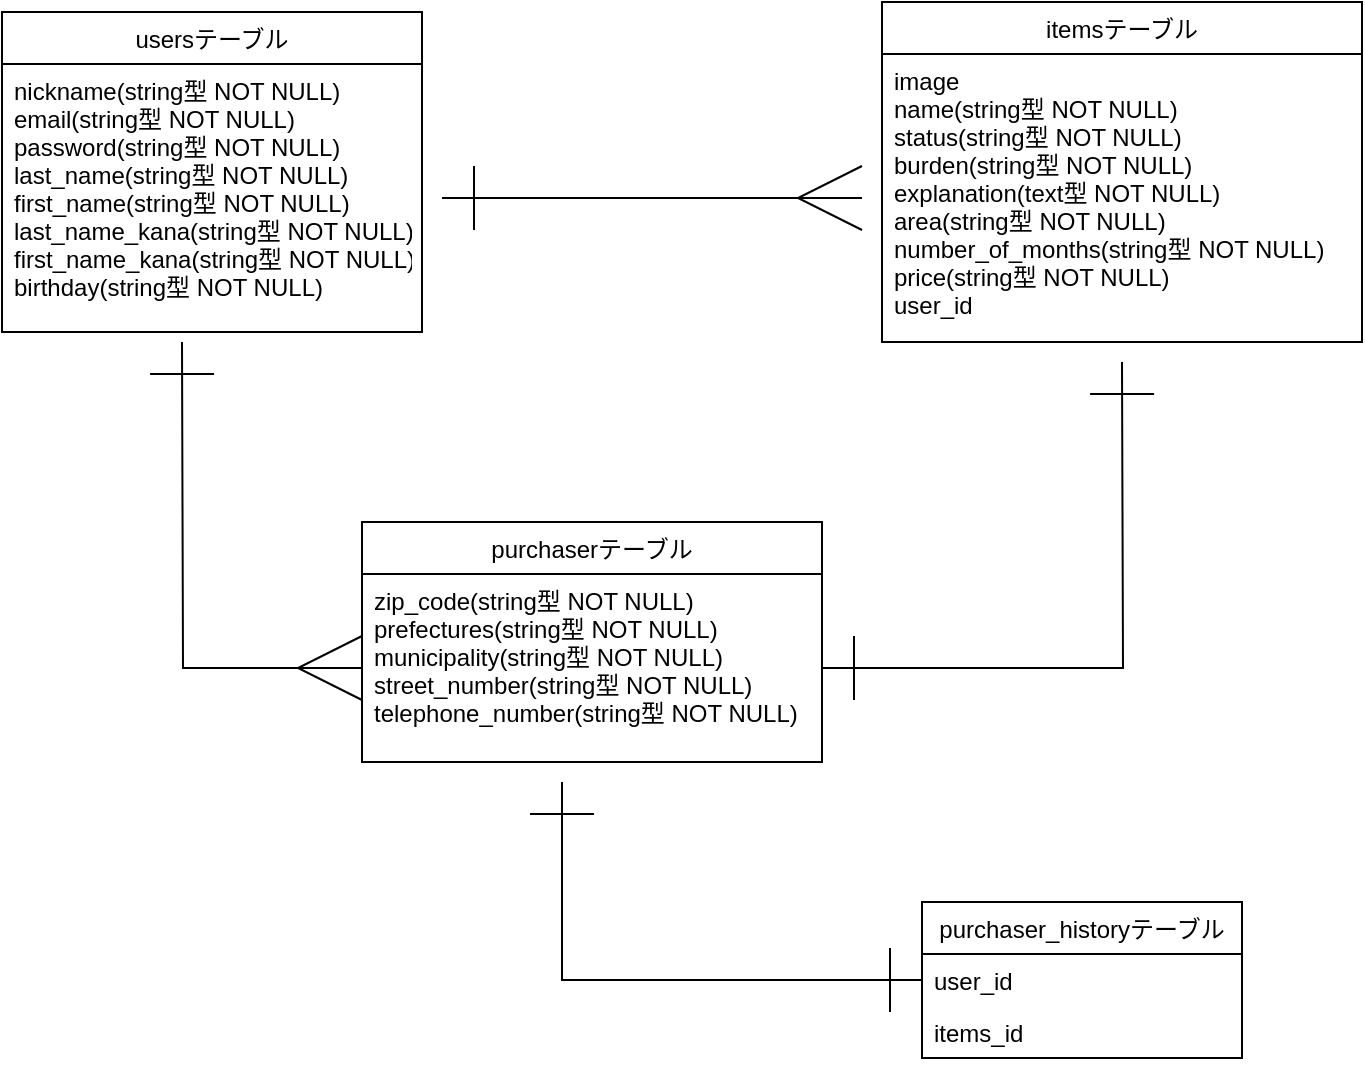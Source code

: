 <mxfile version="13.6.5">
    <diagram id="k_jzOrf0NXlFWR7O4JF5" name="ページ1">
        <mxGraphModel dx="706" dy="680" grid="1" gridSize="10" guides="1" tooltips="1" connect="1" arrows="1" fold="1" page="1" pageScale="1" pageWidth="1169" pageHeight="827" math="0" shadow="0">
            <root>
                <mxCell id="0"/>
                <mxCell id="1" parent="0"/>
                <mxCell id="17" value="usersテーブル" style="swimlane;fontStyle=0;childLayout=stackLayout;horizontal=1;startSize=26;fillColor=none;horizontalStack=0;resizeParent=1;resizeParentMax=0;resizeLast=0;collapsible=1;marginBottom=0;" vertex="1" parent="1">
                    <mxGeometry y="125" width="210" height="160" as="geometry"/>
                </mxCell>
                <mxCell id="19" value="nickname(string型 NOT NULL) &#10;email(string型 NOT NULL)&#10;password(string型 NOT NULL)&#10;last_name(string型 NOT NULL)&#10;first_name(string型 NOT NULL)&#10;last_name_kana(string型 NOT NULL)&#10;first_name_kana(string型 NOT NULL)&#10;birthday(string型 NOT NULL)&#10;" style="text;strokeColor=none;fillColor=none;align=left;verticalAlign=top;spacingLeft=4;spacingRight=4;overflow=hidden;rotatable=0;points=[[0,0.5],[1,0.5]];portConstraint=eastwest;" vertex="1" parent="17">
                    <mxGeometry y="26" width="210" height="134" as="geometry"/>
                </mxCell>
                <mxCell id="21" value="itemsテーブル" style="swimlane;fontStyle=0;childLayout=stackLayout;horizontal=1;startSize=26;fillColor=none;horizontalStack=0;resizeParent=1;resizeParentMax=0;resizeLast=0;collapsible=1;marginBottom=0;" vertex="1" parent="1">
                    <mxGeometry x="440" y="120" width="240" height="170" as="geometry"/>
                </mxCell>
                <mxCell id="22" value="image&#10;name(string型 NOT NULL)&#10;status(string型 NOT NULL)&#10;burden(string型 NOT NULL)&#10;explanation(text型 NOT NULL)&#10;area(string型 NOT NULL)&#10;number_of_months(string型 NOT NULL)&#10;price(string型 NOT NULL)&#10;user_id&#10;" style="text;strokeColor=none;fillColor=none;align=left;verticalAlign=top;spacingLeft=4;spacingRight=4;overflow=hidden;rotatable=0;points=[[0,0.5],[1,0.5]];portConstraint=eastwest;" vertex="1" parent="21">
                    <mxGeometry y="26" width="240" height="144" as="geometry"/>
                </mxCell>
                <mxCell id="33" style="edgeStyle=orthogonalEdgeStyle;rounded=0;orthogonalLoop=1;jettySize=auto;html=1;startArrow=ERone;startFill=0;endArrow=ERmany;endFill=0;strokeWidth=1;endSize=30;startSize=30;" edge="1" parent="1">
                    <mxGeometry relative="1" as="geometry">
                        <mxPoint x="220" y="218" as="sourcePoint"/>
                        <mxPoint x="430" y="218" as="targetPoint"/>
                        <Array as="points">
                            <mxPoint x="400" y="218"/>
                            <mxPoint x="400" y="218"/>
                        </Array>
                    </mxGeometry>
                </mxCell>
                <mxCell id="25" value="purchaserテーブル" style="swimlane;fontStyle=0;childLayout=stackLayout;horizontal=1;startSize=26;fillColor=none;horizontalStack=0;resizeParent=1;resizeParentMax=0;resizeLast=0;collapsible=1;marginBottom=0;" vertex="1" parent="1">
                    <mxGeometry x="180" y="380" width="230" height="120" as="geometry"/>
                </mxCell>
                <mxCell id="26" value="zip_code(string型 NOT NULL)&#10;prefectures(string型 NOT NULL)&#10;municipality(string型 NOT NULL)&#10;street_number(string型 NOT NULL)&#10;telephone_number(string型 NOT NULL)" style="text;strokeColor=none;fillColor=none;align=left;verticalAlign=top;spacingLeft=4;spacingRight=4;overflow=hidden;rotatable=0;points=[[0,0.5],[1,0.5]];portConstraint=eastwest;" vertex="1" parent="25">
                    <mxGeometry y="26" width="230" height="94" as="geometry"/>
                </mxCell>
                <mxCell id="38" style="edgeStyle=orthogonalEdgeStyle;rounded=0;orthogonalLoop=1;jettySize=auto;html=1;startArrow=ERmany;startFill=0;startSize=30;endArrow=ERone;endFill=0;endSize=30;strokeWidth=1;" edge="1" parent="1" source="26">
                    <mxGeometry relative="1" as="geometry">
                        <mxPoint x="90" y="290" as="targetPoint"/>
                    </mxGeometry>
                </mxCell>
                <mxCell id="39" style="edgeStyle=orthogonalEdgeStyle;rounded=0;orthogonalLoop=1;jettySize=auto;html=1;exitX=1;exitY=0.5;exitDx=0;exitDy=0;startArrow=ERone;startFill=0;startSize=30;endArrow=ERone;endFill=0;endSize=30;strokeWidth=1;" edge="1" parent="1" source="26">
                    <mxGeometry relative="1" as="geometry">
                        <mxPoint x="560" y="300" as="targetPoint"/>
                    </mxGeometry>
                </mxCell>
                <mxCell id="40" style="edgeStyle=orthogonalEdgeStyle;rounded=0;orthogonalLoop=1;jettySize=auto;html=1;startArrow=ERone;startFill=0;startSize=30;endArrow=ERone;endFill=0;endSize=30;strokeWidth=1;" edge="1" parent="1" source="29">
                    <mxGeometry relative="1" as="geometry">
                        <mxPoint x="280" y="510" as="targetPoint"/>
                        <Array as="points">
                            <mxPoint x="280" y="609"/>
                        </Array>
                    </mxGeometry>
                </mxCell>
                <mxCell id="29" value="purchaser_historyテーブル" style="swimlane;fontStyle=0;childLayout=stackLayout;horizontal=1;startSize=26;fillColor=none;horizontalStack=0;resizeParent=1;resizeParentMax=0;resizeLast=0;collapsible=1;marginBottom=0;" vertex="1" parent="1">
                    <mxGeometry x="460" y="570" width="160" height="78" as="geometry"/>
                </mxCell>
                <mxCell id="30" value="user_id" style="text;strokeColor=none;fillColor=none;align=left;verticalAlign=top;spacingLeft=4;spacingRight=4;overflow=hidden;rotatable=0;points=[[0,0.5],[1,0.5]];portConstraint=eastwest;" vertex="1" parent="29">
                    <mxGeometry y="26" width="160" height="26" as="geometry"/>
                </mxCell>
                <mxCell id="31" value="items_id" style="text;strokeColor=none;fillColor=none;align=left;verticalAlign=top;spacingLeft=4;spacingRight=4;overflow=hidden;rotatable=0;points=[[0,0.5],[1,0.5]];portConstraint=eastwest;" vertex="1" parent="29">
                    <mxGeometry y="52" width="160" height="26" as="geometry"/>
                </mxCell>
            </root>
        </mxGraphModel>
    </diagram>
</mxfile>